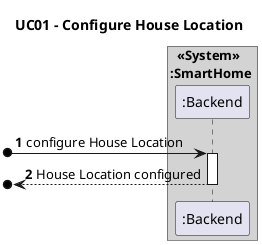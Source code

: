 @startuml

title UC01 - Configure House Location
autonumber

box "  <<System>>\n:SmartHome " #LightGrey
participant ":Backend" as backend
end box

[o->backend: configure House Location
activate backend
[o<-- backend: House Location configured
deactivate backend

@enduml